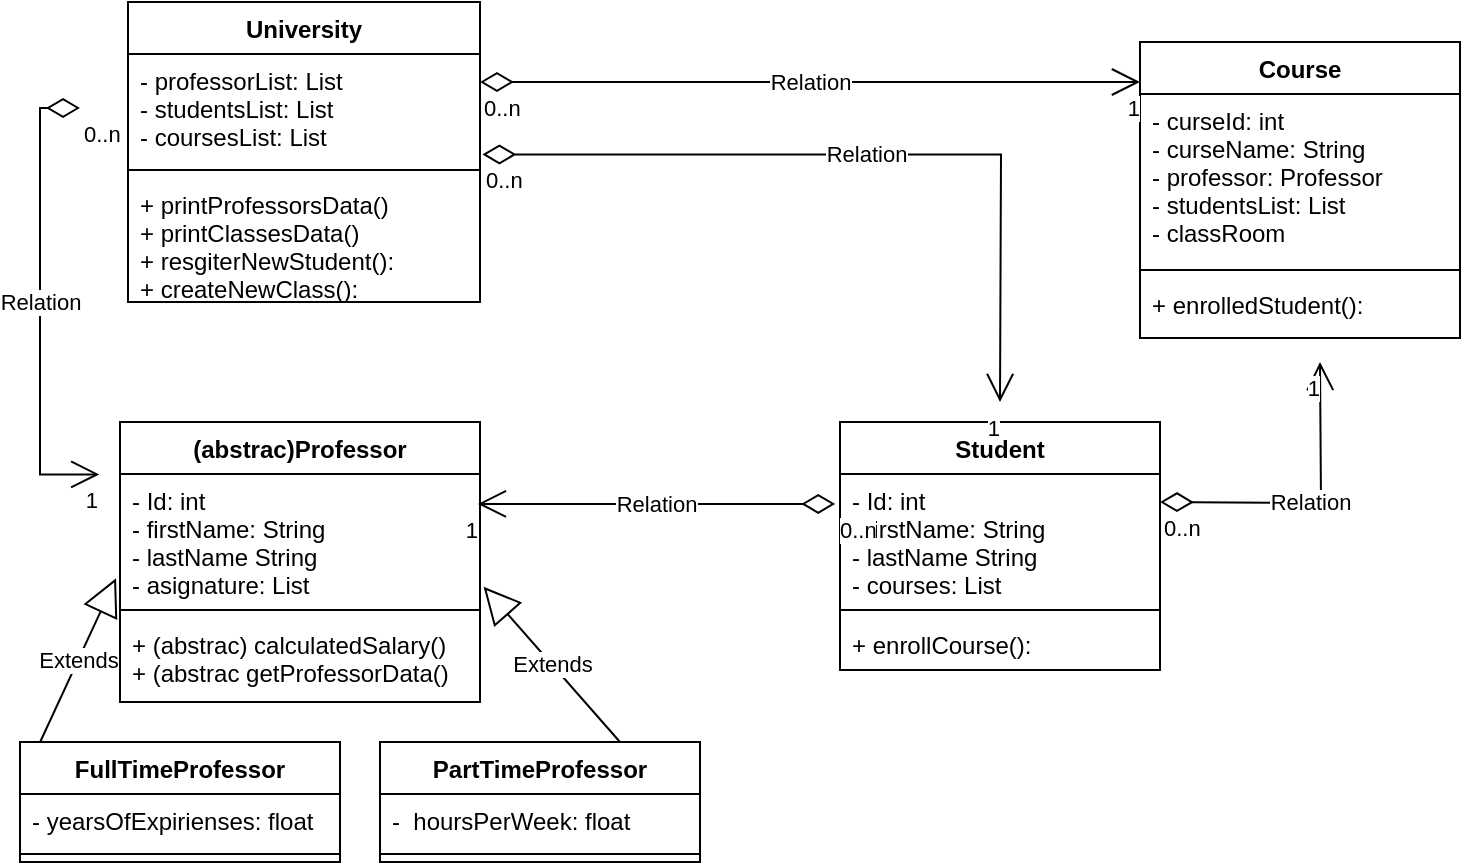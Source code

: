 <mxfile version="15.5.2" type="device"><diagram id="RlxThZzT6ElYFTlJqSlx" name="Page-1"><mxGraphModel dx="865" dy="456" grid="1" gridSize="10" guides="1" tooltips="1" connect="1" arrows="1" fold="1" page="1" pageScale="1" pageWidth="827" pageHeight="1169" math="0" shadow="0"><root><mxCell id="0"/><mxCell id="1" parent="0"/><mxCell id="f3pkfV4awqahUAgiY1Pd-6" value="University" style="swimlane;fontStyle=1;align=center;verticalAlign=top;childLayout=stackLayout;horizontal=1;startSize=26;horizontalStack=0;resizeParent=1;resizeParentMax=0;resizeLast=0;collapsible=1;marginBottom=0;" parent="1" vertex="1"><mxGeometry x="84" y="30" width="176" height="150" as="geometry"/></mxCell><mxCell id="f3pkfV4awqahUAgiY1Pd-7" value="- professorList: List&#10;- studentsList: List&#10;- coursesList: List" style="text;strokeColor=none;fillColor=none;align=left;verticalAlign=top;spacingLeft=4;spacingRight=4;overflow=hidden;rotatable=0;points=[[0,0.5],[1,0.5]];portConstraint=eastwest;" parent="f3pkfV4awqahUAgiY1Pd-6" vertex="1"><mxGeometry y="26" width="176" height="54" as="geometry"/></mxCell><mxCell id="f3pkfV4awqahUAgiY1Pd-8" value="" style="line;strokeWidth=1;fillColor=none;align=left;verticalAlign=middle;spacingTop=-1;spacingLeft=3;spacingRight=3;rotatable=0;labelPosition=right;points=[];portConstraint=eastwest;" parent="f3pkfV4awqahUAgiY1Pd-6" vertex="1"><mxGeometry y="80" width="176" height="8" as="geometry"/></mxCell><mxCell id="f3pkfV4awqahUAgiY1Pd-9" value="+ printProfessorsData()&#10;+ printClassesData()&#10;+ resgiterNewStudent():&#10;+ createNewClass():&#10;+ " style="text;strokeColor=none;fillColor=none;align=left;verticalAlign=top;spacingLeft=4;spacingRight=4;overflow=hidden;rotatable=0;points=[[0,0.5],[1,0.5]];portConstraint=eastwest;" parent="f3pkfV4awqahUAgiY1Pd-6" vertex="1"><mxGeometry y="88" width="176" height="62" as="geometry"/></mxCell><mxCell id="f3pkfV4awqahUAgiY1Pd-10" value="(abstrac)Professor" style="swimlane;fontStyle=1;align=center;verticalAlign=top;childLayout=stackLayout;horizontal=1;startSize=26;horizontalStack=0;resizeParent=1;resizeParentMax=0;resizeLast=0;collapsible=1;marginBottom=0;" parent="1" vertex="1"><mxGeometry x="80" y="240" width="180" height="140" as="geometry"/></mxCell><mxCell id="f3pkfV4awqahUAgiY1Pd-11" value="- Id: int&#10;- firstName: String&#10;- lastName String&#10;- asignature: List" style="text;strokeColor=none;fillColor=none;align=left;verticalAlign=top;spacingLeft=4;spacingRight=4;overflow=hidden;rotatable=0;points=[[0,0.5],[1,0.5]];portConstraint=eastwest;" parent="f3pkfV4awqahUAgiY1Pd-10" vertex="1"><mxGeometry y="26" width="180" height="64" as="geometry"/></mxCell><mxCell id="f3pkfV4awqahUAgiY1Pd-12" value="" style="line;strokeWidth=1;fillColor=none;align=left;verticalAlign=middle;spacingTop=-1;spacingLeft=3;spacingRight=3;rotatable=0;labelPosition=right;points=[];portConstraint=eastwest;" parent="f3pkfV4awqahUAgiY1Pd-10" vertex="1"><mxGeometry y="90" width="180" height="8" as="geometry"/></mxCell><mxCell id="f3pkfV4awqahUAgiY1Pd-13" value="+ (abstrac) calculatedSalary()&#10;+ (abstrac getProfessorData()" style="text;strokeColor=none;fillColor=none;align=left;verticalAlign=top;spacingLeft=4;spacingRight=4;overflow=hidden;rotatable=0;points=[[0,0.5],[1,0.5]];portConstraint=eastwest;" parent="f3pkfV4awqahUAgiY1Pd-10" vertex="1"><mxGeometry y="98" width="180" height="42" as="geometry"/></mxCell><mxCell id="f3pkfV4awqahUAgiY1Pd-16" value="Student" style="swimlane;fontStyle=1;align=center;verticalAlign=top;childLayout=stackLayout;horizontal=1;startSize=26;horizontalStack=0;resizeParent=1;resizeParentMax=0;resizeLast=0;collapsible=1;marginBottom=0;" parent="1" vertex="1"><mxGeometry x="440" y="240" width="160" height="124" as="geometry"/></mxCell><mxCell id="7G8HtweezDbCqDfQMwop-6" value="Relation" style="endArrow=open;html=1;endSize=12;startArrow=diamondThin;startSize=14;startFill=0;edgeStyle=orthogonalEdgeStyle;rounded=0;exitX=-0.015;exitY=0.234;exitDx=0;exitDy=0;exitPerimeter=0;" edge="1" parent="f3pkfV4awqahUAgiY1Pd-16"><mxGeometry relative="1" as="geometry"><mxPoint x="160.0" y="39.996" as="sourcePoint"/><mxPoint x="240" y="-30" as="targetPoint"/></mxGeometry></mxCell><mxCell id="7G8HtweezDbCqDfQMwop-7" value="0..n" style="edgeLabel;resizable=0;html=1;align=left;verticalAlign=top;" connectable="0" vertex="1" parent="7G8HtweezDbCqDfQMwop-6"><mxGeometry x="-1" relative="1" as="geometry"/></mxCell><mxCell id="7G8HtweezDbCqDfQMwop-8" value="1" style="edgeLabel;resizable=0;html=1;align=right;verticalAlign=top;" connectable="0" vertex="1" parent="7G8HtweezDbCqDfQMwop-6"><mxGeometry x="1" relative="1" as="geometry"/></mxCell><mxCell id="f3pkfV4awqahUAgiY1Pd-17" value="- Id: int&#10;- firstName: String&#10;- lastName String&#10;- courses: List" style="text;strokeColor=none;fillColor=none;align=left;verticalAlign=top;spacingLeft=4;spacingRight=4;overflow=hidden;rotatable=0;points=[[0,0.5],[1,0.5]];portConstraint=eastwest;" parent="f3pkfV4awqahUAgiY1Pd-16" vertex="1"><mxGeometry y="26" width="160" height="64" as="geometry"/></mxCell><mxCell id="f3pkfV4awqahUAgiY1Pd-18" value="" style="line;strokeWidth=1;fillColor=none;align=left;verticalAlign=middle;spacingTop=-1;spacingLeft=3;spacingRight=3;rotatable=0;labelPosition=right;points=[];portConstraint=eastwest;" parent="f3pkfV4awqahUAgiY1Pd-16" vertex="1"><mxGeometry y="90" width="160" height="8" as="geometry"/></mxCell><mxCell id="f3pkfV4awqahUAgiY1Pd-19" value="+ enrollCourse():" style="text;strokeColor=none;fillColor=none;align=left;verticalAlign=top;spacingLeft=4;spacingRight=4;overflow=hidden;rotatable=0;points=[[0,0.5],[1,0.5]];portConstraint=eastwest;" parent="f3pkfV4awqahUAgiY1Pd-16" vertex="1"><mxGeometry y="98" width="160" height="26" as="geometry"/></mxCell><mxCell id="f3pkfV4awqahUAgiY1Pd-20" value="Course" style="swimlane;fontStyle=1;align=center;verticalAlign=top;childLayout=stackLayout;horizontal=1;startSize=26;horizontalStack=0;resizeParent=1;resizeParentMax=0;resizeLast=0;collapsible=1;marginBottom=0;" parent="1" vertex="1"><mxGeometry x="590" y="50" width="160" height="148" as="geometry"/></mxCell><mxCell id="f3pkfV4awqahUAgiY1Pd-21" value="- curseId: int&#10;- curseName: String&#10;- professor: Professor &#10;- studentsList: List&#10;- classRoom" style="text;strokeColor=none;fillColor=none;align=left;verticalAlign=top;spacingLeft=4;spacingRight=4;overflow=hidden;rotatable=0;points=[[0,0.5],[1,0.5]];portConstraint=eastwest;" parent="f3pkfV4awqahUAgiY1Pd-20" vertex="1"><mxGeometry y="26" width="160" height="84" as="geometry"/></mxCell><mxCell id="f3pkfV4awqahUAgiY1Pd-22" value="" style="line;strokeWidth=1;fillColor=none;align=left;verticalAlign=middle;spacingTop=-1;spacingLeft=3;spacingRight=3;rotatable=0;labelPosition=right;points=[];portConstraint=eastwest;" parent="f3pkfV4awqahUAgiY1Pd-20" vertex="1"><mxGeometry y="110" width="160" height="8" as="geometry"/></mxCell><mxCell id="f3pkfV4awqahUAgiY1Pd-23" value="+ enrolledStudent(): " style="text;strokeColor=none;fillColor=none;align=left;verticalAlign=top;spacingLeft=4;spacingRight=4;overflow=hidden;rotatable=0;points=[[0,0.5],[1,0.5]];portConstraint=eastwest;" parent="f3pkfV4awqahUAgiY1Pd-20" vertex="1"><mxGeometry y="118" width="160" height="30" as="geometry"/></mxCell><mxCell id="f3pkfV4awqahUAgiY1Pd-24" value="FullTimeProfessor" style="swimlane;fontStyle=1;align=center;verticalAlign=top;childLayout=stackLayout;horizontal=1;startSize=26;horizontalStack=0;resizeParent=1;resizeParentMax=0;resizeLast=0;collapsible=1;marginBottom=0;" parent="1" vertex="1"><mxGeometry x="30" y="400" width="160" height="60" as="geometry"/></mxCell><mxCell id="f3pkfV4awqahUAgiY1Pd-25" value="- yearsOfExpirienses: float" style="text;strokeColor=none;fillColor=none;align=left;verticalAlign=top;spacingLeft=4;spacingRight=4;overflow=hidden;rotatable=0;points=[[0,0.5],[1,0.5]];portConstraint=eastwest;" parent="f3pkfV4awqahUAgiY1Pd-24" vertex="1"><mxGeometry y="26" width="160" height="26" as="geometry"/></mxCell><mxCell id="f3pkfV4awqahUAgiY1Pd-26" value="" style="line;strokeWidth=1;fillColor=none;align=left;verticalAlign=middle;spacingTop=-1;spacingLeft=3;spacingRight=3;rotatable=0;labelPosition=right;points=[];portConstraint=eastwest;" parent="f3pkfV4awqahUAgiY1Pd-24" vertex="1"><mxGeometry y="52" width="160" height="8" as="geometry"/></mxCell><mxCell id="f3pkfV4awqahUAgiY1Pd-28" value="PartTimeProfessor" style="swimlane;fontStyle=1;align=center;verticalAlign=top;childLayout=stackLayout;horizontal=1;startSize=26;horizontalStack=0;resizeParent=1;resizeParentMax=0;resizeLast=0;collapsible=1;marginBottom=0;" parent="1" vertex="1"><mxGeometry x="210" y="400" width="160" height="60" as="geometry"/></mxCell><mxCell id="f3pkfV4awqahUAgiY1Pd-29" value="-  hoursPerWeek: float" style="text;strokeColor=none;fillColor=none;align=left;verticalAlign=top;spacingLeft=4;spacingRight=4;overflow=hidden;rotatable=0;points=[[0,0.5],[1,0.5]];portConstraint=eastwest;" parent="f3pkfV4awqahUAgiY1Pd-28" vertex="1"><mxGeometry y="26" width="160" height="26" as="geometry"/></mxCell><mxCell id="f3pkfV4awqahUAgiY1Pd-30" value="" style="line;strokeWidth=1;fillColor=none;align=left;verticalAlign=middle;spacingTop=-1;spacingLeft=3;spacingRight=3;rotatable=0;labelPosition=right;points=[];portConstraint=eastwest;" parent="f3pkfV4awqahUAgiY1Pd-28" vertex="1"><mxGeometry y="52" width="160" height="8" as="geometry"/></mxCell><mxCell id="f3pkfV4awqahUAgiY1Pd-35" value="Relation" style="endArrow=open;html=1;endSize=12;startArrow=diamondThin;startSize=14;startFill=0;edgeStyle=orthogonalEdgeStyle;rounded=0;" parent="1" edge="1"><mxGeometry relative="1" as="geometry"><mxPoint x="260" y="70" as="sourcePoint"/><mxPoint x="590" y="70" as="targetPoint"/></mxGeometry></mxCell><mxCell id="f3pkfV4awqahUAgiY1Pd-36" value="0..n" style="edgeLabel;resizable=0;html=1;align=left;verticalAlign=top;" parent="f3pkfV4awqahUAgiY1Pd-35" connectable="0" vertex="1"><mxGeometry x="-1" relative="1" as="geometry"/></mxCell><mxCell id="f3pkfV4awqahUAgiY1Pd-37" value="1" style="edgeLabel;resizable=0;html=1;align=right;verticalAlign=top;" parent="f3pkfV4awqahUAgiY1Pd-35" connectable="0" vertex="1"><mxGeometry x="1" relative="1" as="geometry"/></mxCell><mxCell id="f3pkfV4awqahUAgiY1Pd-41" value="Relation" style="endArrow=open;html=1;endSize=12;startArrow=diamondThin;startSize=14;startFill=0;edgeStyle=orthogonalEdgeStyle;rounded=0;exitX=1.007;exitY=0.93;exitDx=0;exitDy=0;exitPerimeter=0;" parent="1" source="f3pkfV4awqahUAgiY1Pd-7" edge="1"><mxGeometry relative="1" as="geometry"><mxPoint x="260" y="90" as="sourcePoint"/><mxPoint x="520" y="230" as="targetPoint"/></mxGeometry></mxCell><mxCell id="f3pkfV4awqahUAgiY1Pd-42" value="0..n" style="edgeLabel;resizable=0;html=1;align=left;verticalAlign=top;" parent="f3pkfV4awqahUAgiY1Pd-41" connectable="0" vertex="1"><mxGeometry x="-1" relative="1" as="geometry"/></mxCell><mxCell id="f3pkfV4awqahUAgiY1Pd-43" value="1" style="edgeLabel;resizable=0;html=1;align=right;verticalAlign=top;" parent="f3pkfV4awqahUAgiY1Pd-41" connectable="0" vertex="1"><mxGeometry x="1" relative="1" as="geometry"/></mxCell><mxCell id="f3pkfV4awqahUAgiY1Pd-44" value="Extends" style="endArrow=block;endSize=16;endFill=0;html=1;rounded=0;entryX=1.01;entryY=0.881;entryDx=0;entryDy=0;exitX=0.75;exitY=0;exitDx=0;exitDy=0;entryPerimeter=0;" parent="1" target="f3pkfV4awqahUAgiY1Pd-11" edge="1" source="f3pkfV4awqahUAgiY1Pd-28"><mxGeometry width="160" relative="1" as="geometry"><mxPoint x="260" y="340" as="sourcePoint"/><mxPoint x="420" y="340" as="targetPoint"/></mxGeometry></mxCell><mxCell id="f3pkfV4awqahUAgiY1Pd-52" value="Relation" style="endArrow=open;html=1;endSize=12;startArrow=diamondThin;startSize=14;startFill=0;edgeStyle=orthogonalEdgeStyle;rounded=0;entryX=-0.002;entryY=0.003;entryDx=0;entryDy=0;entryPerimeter=0;" parent="1" edge="1"><mxGeometry relative="1" as="geometry"><mxPoint x="60" y="83" as="sourcePoint"/><mxPoint x="69.64" y="266.192" as="targetPoint"/><Array as="points"><mxPoint x="40" y="83"/><mxPoint x="40" y="266"/></Array></mxGeometry></mxCell><mxCell id="f3pkfV4awqahUAgiY1Pd-53" value="0..n" style="edgeLabel;resizable=0;html=1;align=left;verticalAlign=top;" parent="f3pkfV4awqahUAgiY1Pd-52" connectable="0" vertex="1"><mxGeometry x="-1" relative="1" as="geometry"/></mxCell><mxCell id="f3pkfV4awqahUAgiY1Pd-54" value="1" style="edgeLabel;resizable=0;html=1;align=right;verticalAlign=top;" parent="f3pkfV4awqahUAgiY1Pd-52" connectable="0" vertex="1"><mxGeometry x="1" relative="1" as="geometry"/></mxCell><mxCell id="f3pkfV4awqahUAgiY1Pd-51" value="Extends" style="endArrow=block;endSize=16;endFill=0;html=1;rounded=0;entryX=-0.011;entryY=0.815;entryDx=0;entryDy=0;entryPerimeter=0;exitX=0.063;exitY=0;exitDx=0;exitDy=0;exitPerimeter=0;" parent="1" source="f3pkfV4awqahUAgiY1Pd-24" target="f3pkfV4awqahUAgiY1Pd-11" edge="1"><mxGeometry width="160" relative="1" as="geometry"><mxPoint x="10" y="330" as="sourcePoint"/><mxPoint x="490" y="280" as="targetPoint"/></mxGeometry></mxCell><mxCell id="7G8HtweezDbCqDfQMwop-3" value="Relation" style="endArrow=open;html=1;endSize=12;startArrow=diamondThin;startSize=14;startFill=0;edgeStyle=orthogonalEdgeStyle;rounded=0;exitX=-0.015;exitY=0.234;exitDx=0;exitDy=0;exitPerimeter=0;entryX=0.994;entryY=0.234;entryDx=0;entryDy=0;entryPerimeter=0;" edge="1" parent="1" source="f3pkfV4awqahUAgiY1Pd-17" target="f3pkfV4awqahUAgiY1Pd-11"><mxGeometry relative="1" as="geometry"><mxPoint x="320" y="150" as="sourcePoint"/><mxPoint x="480" y="150" as="targetPoint"/></mxGeometry></mxCell><mxCell id="7G8HtweezDbCqDfQMwop-4" value="0..n" style="edgeLabel;resizable=0;html=1;align=left;verticalAlign=top;" connectable="0" vertex="1" parent="7G8HtweezDbCqDfQMwop-3"><mxGeometry x="-1" relative="1" as="geometry"/></mxCell><mxCell id="7G8HtweezDbCqDfQMwop-5" value="1" style="edgeLabel;resizable=0;html=1;align=right;verticalAlign=top;" connectable="0" vertex="1" parent="7G8HtweezDbCqDfQMwop-3"><mxGeometry x="1" relative="1" as="geometry"/></mxCell></root></mxGraphModel></diagram></mxfile>
